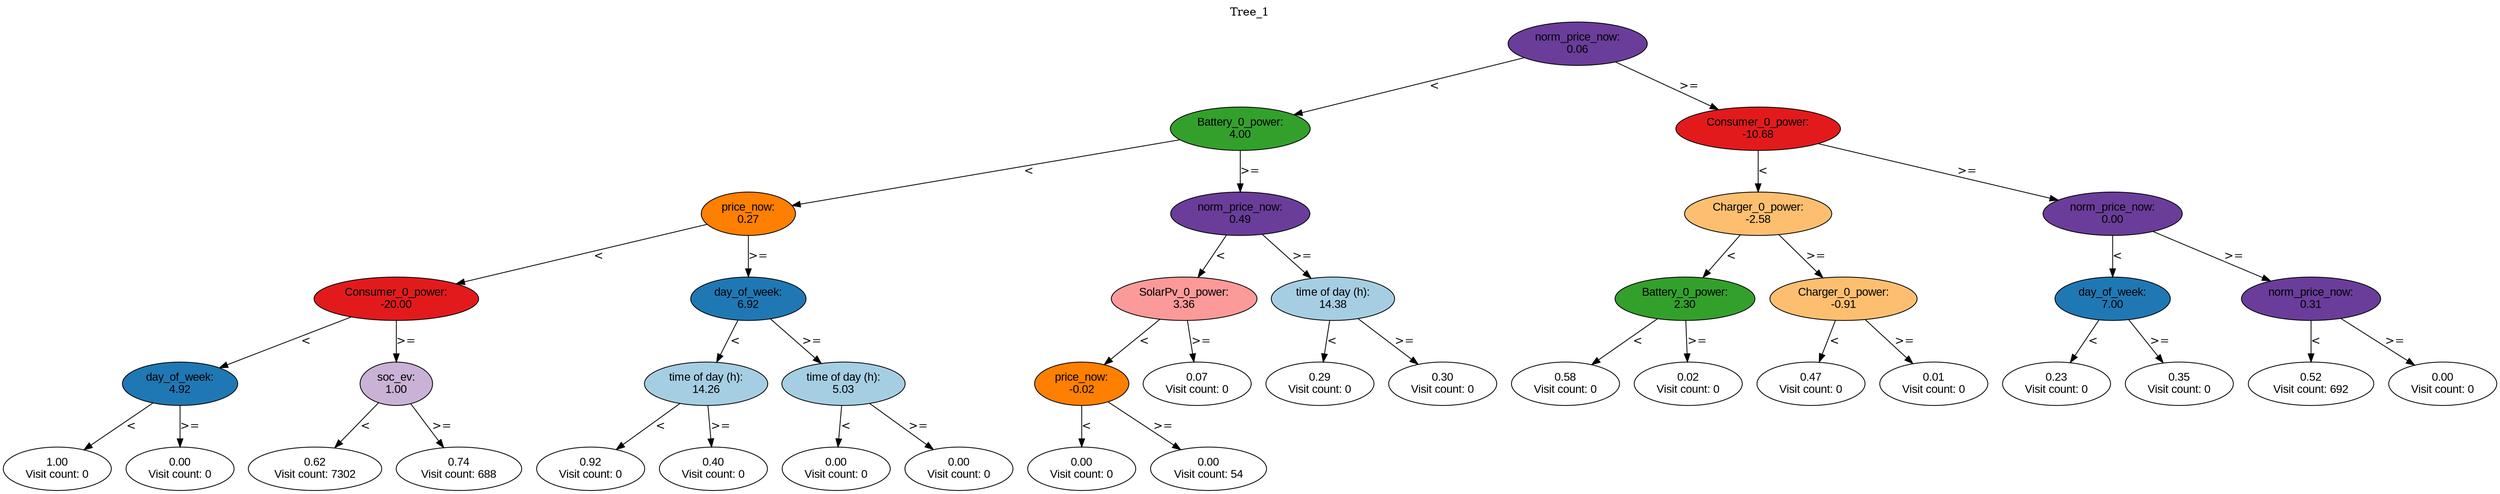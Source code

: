 digraph BST {
    node [fontname="Arial" style=filled colorscheme=paired12];
    0 [ label = "norm_price_now:
0.06" fillcolor=10];
    1 [ label = "Battery_0_power:
4.00" fillcolor=4];
    2 [ label = "price_now:
0.27" fillcolor=8];
    3 [ label = "Consumer_0_power:
-20.00" fillcolor=6];
    4 [ label = "day_of_week:
4.92" fillcolor=2];
    5 [ label = "1.00
Visit count: 0" fillcolor=white];
    6 [ label = "0.00
Visit count: 0" fillcolor=white];
    7 [ label = "soc_ev:
1.00" fillcolor=9];
    8 [ label = "0.62
Visit count: 7302" fillcolor=white];
    9 [ label = "0.74
Visit count: 688" fillcolor=white];
    10 [ label = "day_of_week:
6.92" fillcolor=2];
    11 [ label = "time of day (h):
14.26" fillcolor=1];
    12 [ label = "0.92
Visit count: 0" fillcolor=white];
    13 [ label = "0.40
Visit count: 0" fillcolor=white];
    14 [ label = "time of day (h):
5.03" fillcolor=1];
    15 [ label = "0.00
Visit count: 0" fillcolor=white];
    16 [ label = "0.00
Visit count: 0" fillcolor=white];
    17 [ label = "norm_price_now:
0.49" fillcolor=10];
    18 [ label = "SolarPv_0_power:
3.36" fillcolor=5];
    19 [ label = "price_now:
-0.02" fillcolor=8];
    20 [ label = "0.00
Visit count: 0" fillcolor=white];
    21 [ label = "0.00
Visit count: 54" fillcolor=white];
    22 [ label = "0.07
Visit count: 0" fillcolor=white];
    23 [ label = "time of day (h):
14.38" fillcolor=1];
    24 [ label = "0.29
Visit count: 0" fillcolor=white];
    25 [ label = "0.30
Visit count: 0" fillcolor=white];
    26 [ label = "Consumer_0_power:
-10.68" fillcolor=6];
    27 [ label = "Charger_0_power:
-2.58" fillcolor=7];
    28 [ label = "Battery_0_power:
2.30" fillcolor=4];
    29 [ label = "0.58
Visit count: 0" fillcolor=white];
    30 [ label = "0.02
Visit count: 0" fillcolor=white];
    31 [ label = "Charger_0_power:
-0.91" fillcolor=7];
    32 [ label = "0.47
Visit count: 0" fillcolor=white];
    33 [ label = "0.01
Visit count: 0" fillcolor=white];
    34 [ label = "norm_price_now:
0.00" fillcolor=10];
    35 [ label = "day_of_week:
7.00" fillcolor=2];
    36 [ label = "0.23
Visit count: 0" fillcolor=white];
    37 [ label = "0.35
Visit count: 0" fillcolor=white];
    38 [ label = "norm_price_now:
0.31" fillcolor=10];
    39 [ label = "0.52
Visit count: 692" fillcolor=white];
    40 [ label = "0.00
Visit count: 0" fillcolor=white];

    0  -> 1[ label = "<"];
    0  -> 26[ label = ">="];
    1  -> 2[ label = "<"];
    1  -> 17[ label = ">="];
    2  -> 3[ label = "<"];
    2  -> 10[ label = ">="];
    3  -> 4[ label = "<"];
    3  -> 7[ label = ">="];
    4  -> 5[ label = "<"];
    4  -> 6[ label = ">="];
    7  -> 8[ label = "<"];
    7  -> 9[ label = ">="];
    10  -> 11[ label = "<"];
    10  -> 14[ label = ">="];
    11  -> 12[ label = "<"];
    11  -> 13[ label = ">="];
    14  -> 15[ label = "<"];
    14  -> 16[ label = ">="];
    17  -> 18[ label = "<"];
    17  -> 23[ label = ">="];
    18  -> 19[ label = "<"];
    18  -> 22[ label = ">="];
    19  -> 20[ label = "<"];
    19  -> 21[ label = ">="];
    23  -> 24[ label = "<"];
    23  -> 25[ label = ">="];
    26  -> 27[ label = "<"];
    26  -> 34[ label = ">="];
    27  -> 28[ label = "<"];
    27  -> 31[ label = ">="];
    28  -> 29[ label = "<"];
    28  -> 30[ label = ">="];
    31  -> 32[ label = "<"];
    31  -> 33[ label = ">="];
    34  -> 35[ label = "<"];
    34  -> 38[ label = ">="];
    35  -> 36[ label = "<"];
    35  -> 37[ label = ">="];
    38  -> 39[ label = "<"];
    38  -> 40[ label = ">="];

    labelloc="t";
    label="Tree_1";
}